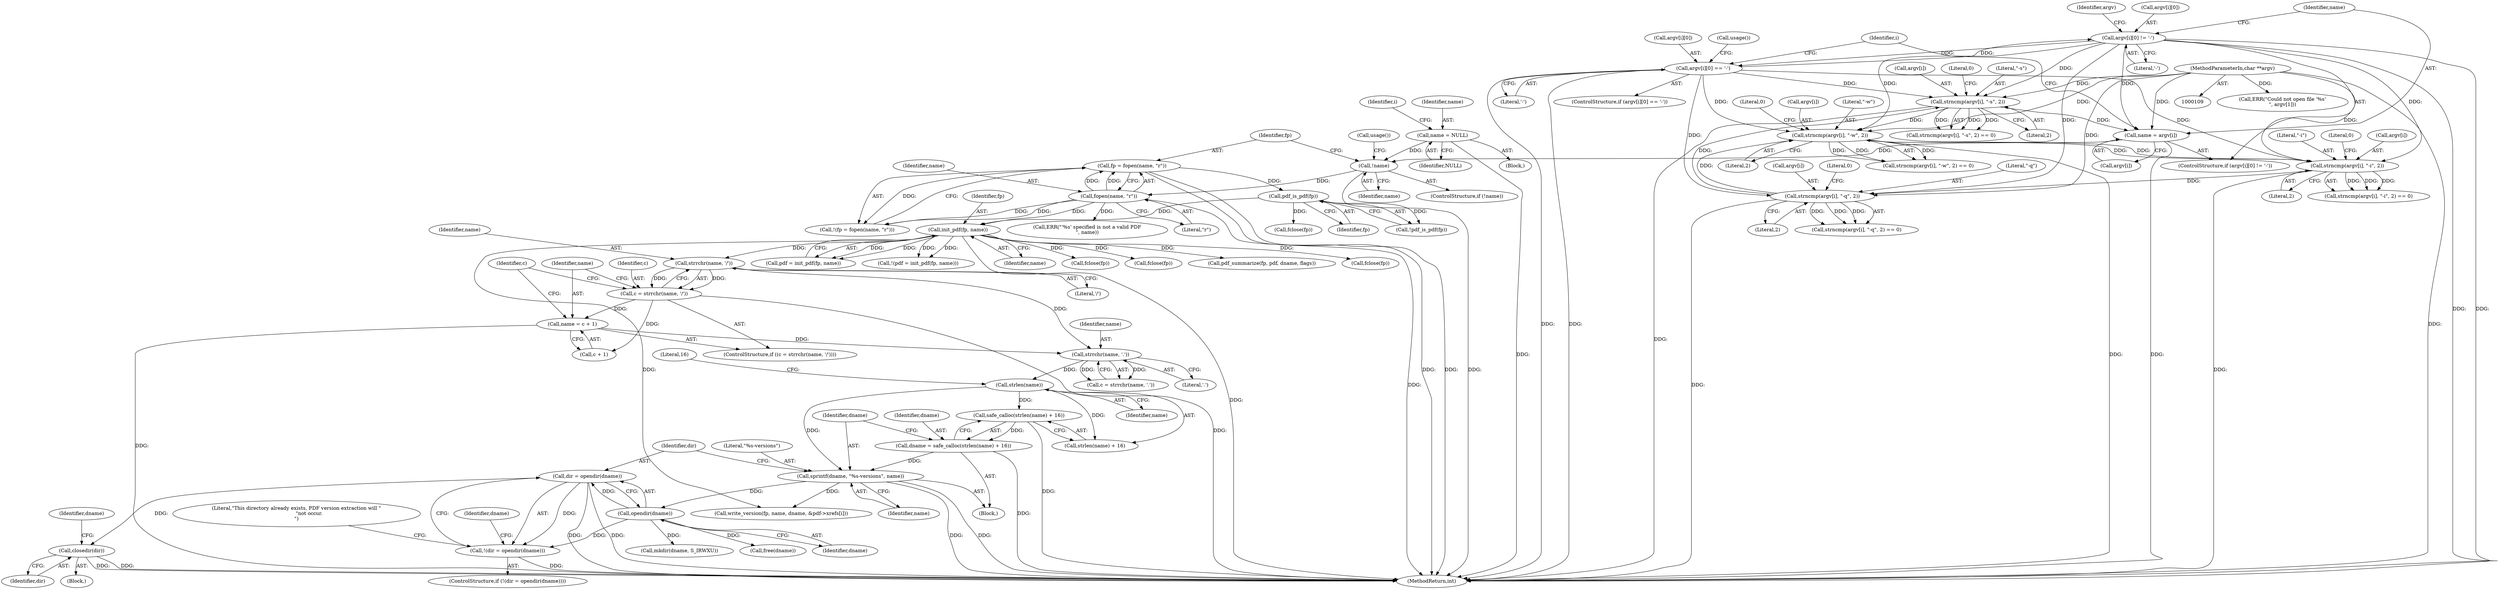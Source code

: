 digraph "0_pdfresurrect_0c4120fffa3dffe97b95c486a120eded82afe8a6@API" {
"1000362" [label="(Call,dir = opendir(dname))"];
"1000364" [label="(Call,opendir(dname))"];
"1000356" [label="(Call,sprintf(dname, \"%s-versions\", name))"];
"1000349" [label="(Call,dname = safe_calloc(strlen(name) + 16))"];
"1000351" [label="(Call,safe_calloc(strlen(name) + 16))"];
"1000353" [label="(Call,strlen(name))"];
"1000342" [label="(Call,strrchr(name, '.'))"];
"1000331" [label="(Call,strrchr(name, '/'))"];
"1000262" [label="(Call,init_pdf(fp, name))"];
"1000247" [label="(Call,pdf_is_pdf(fp))"];
"1000230" [label="(Call,fp = fopen(name, \"r\"))"];
"1000232" [label="(Call,fopen(name, \"r\"))"];
"1000225" [label="(Call,!name)"];
"1000209" [label="(Call,name = argv[i])"];
"1000190" [label="(Call,strncmp(argv[i], \"-s\", 2))"];
"1000177" [label="(Call,strncmp(argv[i], \"-q\", 2))"];
"1000216" [label="(Call,argv[i][0] == '-')"];
"1000202" [label="(Call,argv[i][0] != '-')"];
"1000164" [label="(Call,strncmp(argv[i], \"-i\", 2))"];
"1000151" [label="(Call,strncmp(argv[i], \"-w\", 2))"];
"1000111" [label="(MethodParameterIn,char **argv)"];
"1000136" [label="(Call,name = NULL)"];
"1000334" [label="(Call,name = c + 1)"];
"1000329" [label="(Call,c = strrchr(name, '/'))"];
"1000361" [label="(Call,!(dir = opendir(dname)))"];
"1000375" [label="(Call,closedir(dir))"];
"1000219" [label="(Identifier,argv)"];
"1000203" [label="(Call,argv[i][0])"];
"1000248" [label="(Identifier,fp)"];
"1000343" [label="(Identifier,name)"];
"1000168" [label="(Literal,\"-i\")"];
"1000246" [label="(Call,!pdf_is_pdf(fp))"];
"1000438" [label="(MethodReturn,int)"];
"1000377" [label="(Call,free(dname))"];
"1000112" [label="(Block,)"];
"1000263" [label="(Identifier,fp)"];
"1000262" [label="(Call,init_pdf(fp, name))"];
"1000217" [label="(Call,argv[i][0])"];
"1000356" [label="(Call,sprintf(dname, \"%s-versions\", name))"];
"1000189" [label="(Call,strncmp(argv[i], \"-s\", 2) == 0)"];
"1000194" [label="(Literal,\"-s\")"];
"1000331" [label="(Call,strrchr(name, '/'))"];
"1000169" [label="(Literal,2)"];
"1000170" [label="(Literal,0)"];
"1000351" [label="(Call,safe_calloc(strlen(name) + 16))"];
"1000209" [label="(Call,name = argv[i])"];
"1000195" [label="(Literal,2)"];
"1000165" [label="(Call,argv[i])"];
"1000178" [label="(Call,argv[i])"];
"1000164" [label="(Call,strncmp(argv[i], \"-i\", 2))"];
"1000141" [label="(Identifier,i)"];
"1000353" [label="(Call,strlen(name))"];
"1000260" [label="(Call,pdf = init_pdf(fp, name))"];
"1000234" [label="(Literal,\"r\")"];
"1000362" [label="(Call,dir = opendir(dname))"];
"1000370" [label="(Block,)"];
"1000191" [label="(Call,argv[i])"];
"1000226" [label="(Identifier,name)"];
"1000177" [label="(Call,strncmp(argv[i], \"-q\", 2))"];
"1000259" [label="(Call,!(pdf = init_pdf(fp, name)))"];
"1000208" [label="(Literal,'-')"];
"1000111" [label="(MethodParameterIn,char **argv)"];
"1000330" [label="(Identifier,c)"];
"1000155" [label="(Literal,\"-w\")"];
"1000403" [label="(Call,write_version(fp, name, dname, &pdf->xrefs[i]))"];
"1000349" [label="(Call,dname = safe_calloc(strlen(name) + 16))"];
"1000332" [label="(Identifier,name)"];
"1000182" [label="(Literal,2)"];
"1000183" [label="(Literal,0)"];
"1000361" [label="(Call,!(dir = opendir(dname)))"];
"1000264" [label="(Identifier,name)"];
"1000336" [label="(Call,c + 1)"];
"1000136" [label="(Call,name = NULL)"];
"1000224" [label="(ControlStructure,if (!name))"];
"1000352" [label="(Call,strlen(name) + 16)"];
"1000157" [label="(Literal,0)"];
"1000340" [label="(Call,c = strrchr(name, '.'))"];
"1000365" [label="(Identifier,dname)"];
"1000366" [label="(Call,mkdir(dname, S_IRWXU))"];
"1000156" [label="(Literal,2)"];
"1000327" [label="(Block,)"];
"1000359" [label="(Identifier,name)"];
"1000210" [label="(Identifier,name)"];
"1000354" [label="(Identifier,name)"];
"1000335" [label="(Identifier,name)"];
"1000137" [label="(Identifier,name)"];
"1000181" [label="(Literal,\"-q\")"];
"1000329" [label="(Call,c = strrchr(name, '/'))"];
"1000266" [label="(Call,fclose(fp))"];
"1000190" [label="(Call,strncmp(argv[i], \"-s\", 2))"];
"1000150" [label="(Call,strncmp(argv[i], \"-w\", 2) == 0)"];
"1000151" [label="(Call,strncmp(argv[i], \"-w\", 2))"];
"1000342" [label="(Call,strrchr(name, '.'))"];
"1000375" [label="(Call,closedir(dir))"];
"1000227" [label="(Call,usage())"];
"1000201" [label="(ControlStructure,if (argv[i][0] != '-'))"];
"1000196" [label="(Literal,0)"];
"1000341" [label="(Identifier,c)"];
"1000176" [label="(Call,strncmp(argv[i], \"-q\", 2) == 0)"];
"1000231" [label="(Identifier,fp)"];
"1000236" [label="(Call,ERR(\"Could not open file '%s'\n\", argv[1]))"];
"1000344" [label="(Literal,'.')"];
"1000316" [label="(Call,fclose(fp))"];
"1000215" [label="(ControlStructure,if (argv[i][0] == '-'))"];
"1000223" [label="(Call,usage())"];
"1000372" [label="(Literal,\"This directory already exists, PDF version extraction will \"\n                \"not occur.\n\")"];
"1000225" [label="(Call,!name)"];
"1000357" [label="(Identifier,dname)"];
"1000355" [label="(Literal,16)"];
"1000147" [label="(Identifier,i)"];
"1000363" [label="(Identifier,dir)"];
"1000222" [label="(Literal,'-')"];
"1000360" [label="(ControlStructure,if (!(dir = opendir(dname))))"];
"1000211" [label="(Call,argv[i])"];
"1000413" [label="(Call,pdf_summarize(fp, pdf, dname, flags))"];
"1000373" [label="(Call,fclose(fp))"];
"1000202" [label="(Call,argv[i][0] != '-')"];
"1000233" [label="(Identifier,name)"];
"1000163" [label="(Call,strncmp(argv[i], \"-i\", 2) == 0)"];
"1000230" [label="(Call,fp = fopen(name, \"r\"))"];
"1000229" [label="(Call,!(fp = fopen(name, \"r\")))"];
"1000367" [label="(Identifier,dname)"];
"1000232" [label="(Call,fopen(name, \"r\"))"];
"1000216" [label="(Call,argv[i][0] == '-')"];
"1000253" [label="(Call,fclose(fp))"];
"1000334" [label="(Call,name = c + 1)"];
"1000376" [label="(Identifier,dir)"];
"1000333" [label="(Literal,'/')"];
"1000350" [label="(Identifier,dname)"];
"1000378" [label="(Identifier,dname)"];
"1000358" [label="(Literal,\"%s-versions\")"];
"1000250" [label="(Call,ERR(\"'%s' specified is not a valid PDF\n\", name))"];
"1000247" [label="(Call,pdf_is_pdf(fp))"];
"1000152" [label="(Call,argv[i])"];
"1000328" [label="(ControlStructure,if ((c = strrchr(name, '/'))))"];
"1000138" [label="(Identifier,NULL)"];
"1000364" [label="(Call,opendir(dname))"];
"1000362" -> "1000361"  [label="AST: "];
"1000362" -> "1000364"  [label="CFG: "];
"1000363" -> "1000362"  [label="AST: "];
"1000364" -> "1000362"  [label="AST: "];
"1000361" -> "1000362"  [label="CFG: "];
"1000362" -> "1000438"  [label="DDG: "];
"1000362" -> "1000438"  [label="DDG: "];
"1000362" -> "1000361"  [label="DDG: "];
"1000364" -> "1000362"  [label="DDG: "];
"1000362" -> "1000375"  [label="DDG: "];
"1000364" -> "1000365"  [label="CFG: "];
"1000365" -> "1000364"  [label="AST: "];
"1000364" -> "1000361"  [label="DDG: "];
"1000356" -> "1000364"  [label="DDG: "];
"1000364" -> "1000366"  [label="DDG: "];
"1000364" -> "1000377"  [label="DDG: "];
"1000356" -> "1000327"  [label="AST: "];
"1000356" -> "1000359"  [label="CFG: "];
"1000357" -> "1000356"  [label="AST: "];
"1000358" -> "1000356"  [label="AST: "];
"1000359" -> "1000356"  [label="AST: "];
"1000363" -> "1000356"  [label="CFG: "];
"1000356" -> "1000438"  [label="DDG: "];
"1000356" -> "1000438"  [label="DDG: "];
"1000349" -> "1000356"  [label="DDG: "];
"1000353" -> "1000356"  [label="DDG: "];
"1000356" -> "1000403"  [label="DDG: "];
"1000349" -> "1000327"  [label="AST: "];
"1000349" -> "1000351"  [label="CFG: "];
"1000350" -> "1000349"  [label="AST: "];
"1000351" -> "1000349"  [label="AST: "];
"1000357" -> "1000349"  [label="CFG: "];
"1000349" -> "1000438"  [label="DDG: "];
"1000351" -> "1000349"  [label="DDG: "];
"1000351" -> "1000352"  [label="CFG: "];
"1000352" -> "1000351"  [label="AST: "];
"1000351" -> "1000438"  [label="DDG: "];
"1000353" -> "1000351"  [label="DDG: "];
"1000353" -> "1000352"  [label="AST: "];
"1000353" -> "1000354"  [label="CFG: "];
"1000354" -> "1000353"  [label="AST: "];
"1000355" -> "1000353"  [label="CFG: "];
"1000353" -> "1000352"  [label="DDG: "];
"1000342" -> "1000353"  [label="DDG: "];
"1000342" -> "1000340"  [label="AST: "];
"1000342" -> "1000344"  [label="CFG: "];
"1000343" -> "1000342"  [label="AST: "];
"1000344" -> "1000342"  [label="AST: "];
"1000340" -> "1000342"  [label="CFG: "];
"1000342" -> "1000340"  [label="DDG: "];
"1000342" -> "1000340"  [label="DDG: "];
"1000331" -> "1000342"  [label="DDG: "];
"1000334" -> "1000342"  [label="DDG: "];
"1000331" -> "1000329"  [label="AST: "];
"1000331" -> "1000333"  [label="CFG: "];
"1000332" -> "1000331"  [label="AST: "];
"1000333" -> "1000331"  [label="AST: "];
"1000329" -> "1000331"  [label="CFG: "];
"1000331" -> "1000329"  [label="DDG: "];
"1000331" -> "1000329"  [label="DDG: "];
"1000262" -> "1000331"  [label="DDG: "];
"1000262" -> "1000260"  [label="AST: "];
"1000262" -> "1000264"  [label="CFG: "];
"1000263" -> "1000262"  [label="AST: "];
"1000264" -> "1000262"  [label="AST: "];
"1000260" -> "1000262"  [label="CFG: "];
"1000262" -> "1000438"  [label="DDG: "];
"1000262" -> "1000259"  [label="DDG: "];
"1000262" -> "1000259"  [label="DDG: "];
"1000262" -> "1000260"  [label="DDG: "];
"1000262" -> "1000260"  [label="DDG: "];
"1000247" -> "1000262"  [label="DDG: "];
"1000232" -> "1000262"  [label="DDG: "];
"1000262" -> "1000266"  [label="DDG: "];
"1000262" -> "1000316"  [label="DDG: "];
"1000262" -> "1000373"  [label="DDG: "];
"1000262" -> "1000403"  [label="DDG: "];
"1000262" -> "1000413"  [label="DDG: "];
"1000247" -> "1000246"  [label="AST: "];
"1000247" -> "1000248"  [label="CFG: "];
"1000248" -> "1000247"  [label="AST: "];
"1000246" -> "1000247"  [label="CFG: "];
"1000247" -> "1000246"  [label="DDG: "];
"1000230" -> "1000247"  [label="DDG: "];
"1000247" -> "1000253"  [label="DDG: "];
"1000230" -> "1000229"  [label="AST: "];
"1000230" -> "1000232"  [label="CFG: "];
"1000231" -> "1000230"  [label="AST: "];
"1000232" -> "1000230"  [label="AST: "];
"1000229" -> "1000230"  [label="CFG: "];
"1000230" -> "1000438"  [label="DDG: "];
"1000230" -> "1000438"  [label="DDG: "];
"1000230" -> "1000229"  [label="DDG: "];
"1000232" -> "1000230"  [label="DDG: "];
"1000232" -> "1000230"  [label="DDG: "];
"1000232" -> "1000234"  [label="CFG: "];
"1000233" -> "1000232"  [label="AST: "];
"1000234" -> "1000232"  [label="AST: "];
"1000232" -> "1000438"  [label="DDG: "];
"1000232" -> "1000229"  [label="DDG: "];
"1000232" -> "1000229"  [label="DDG: "];
"1000225" -> "1000232"  [label="DDG: "];
"1000232" -> "1000250"  [label="DDG: "];
"1000225" -> "1000224"  [label="AST: "];
"1000225" -> "1000226"  [label="CFG: "];
"1000226" -> "1000225"  [label="AST: "];
"1000227" -> "1000225"  [label="CFG: "];
"1000231" -> "1000225"  [label="CFG: "];
"1000225" -> "1000438"  [label="DDG: "];
"1000209" -> "1000225"  [label="DDG: "];
"1000136" -> "1000225"  [label="DDG: "];
"1000209" -> "1000201"  [label="AST: "];
"1000209" -> "1000211"  [label="CFG: "];
"1000210" -> "1000209"  [label="AST: "];
"1000211" -> "1000209"  [label="AST: "];
"1000147" -> "1000209"  [label="CFG: "];
"1000209" -> "1000438"  [label="DDG: "];
"1000190" -> "1000209"  [label="DDG: "];
"1000202" -> "1000209"  [label="DDG: "];
"1000111" -> "1000209"  [label="DDG: "];
"1000190" -> "1000189"  [label="AST: "];
"1000190" -> "1000195"  [label="CFG: "];
"1000191" -> "1000190"  [label="AST: "];
"1000194" -> "1000190"  [label="AST: "];
"1000195" -> "1000190"  [label="AST: "];
"1000196" -> "1000190"  [label="CFG: "];
"1000190" -> "1000438"  [label="DDG: "];
"1000190" -> "1000151"  [label="DDG: "];
"1000190" -> "1000189"  [label="DDG: "];
"1000190" -> "1000189"  [label="DDG: "];
"1000190" -> "1000189"  [label="DDG: "];
"1000177" -> "1000190"  [label="DDG: "];
"1000216" -> "1000190"  [label="DDG: "];
"1000202" -> "1000190"  [label="DDG: "];
"1000111" -> "1000190"  [label="DDG: "];
"1000177" -> "1000176"  [label="AST: "];
"1000177" -> "1000182"  [label="CFG: "];
"1000178" -> "1000177"  [label="AST: "];
"1000181" -> "1000177"  [label="AST: "];
"1000182" -> "1000177"  [label="AST: "];
"1000183" -> "1000177"  [label="CFG: "];
"1000177" -> "1000438"  [label="DDG: "];
"1000177" -> "1000151"  [label="DDG: "];
"1000177" -> "1000176"  [label="DDG: "];
"1000177" -> "1000176"  [label="DDG: "];
"1000177" -> "1000176"  [label="DDG: "];
"1000216" -> "1000177"  [label="DDG: "];
"1000202" -> "1000177"  [label="DDG: "];
"1000164" -> "1000177"  [label="DDG: "];
"1000111" -> "1000177"  [label="DDG: "];
"1000216" -> "1000215"  [label="AST: "];
"1000216" -> "1000222"  [label="CFG: "];
"1000217" -> "1000216"  [label="AST: "];
"1000222" -> "1000216"  [label="AST: "];
"1000223" -> "1000216"  [label="CFG: "];
"1000147" -> "1000216"  [label="CFG: "];
"1000216" -> "1000438"  [label="DDG: "];
"1000216" -> "1000438"  [label="DDG: "];
"1000216" -> "1000151"  [label="DDG: "];
"1000216" -> "1000164"  [label="DDG: "];
"1000216" -> "1000202"  [label="DDG: "];
"1000202" -> "1000216"  [label="DDG: "];
"1000202" -> "1000201"  [label="AST: "];
"1000202" -> "1000208"  [label="CFG: "];
"1000203" -> "1000202"  [label="AST: "];
"1000208" -> "1000202"  [label="AST: "];
"1000210" -> "1000202"  [label="CFG: "];
"1000219" -> "1000202"  [label="CFG: "];
"1000202" -> "1000438"  [label="DDG: "];
"1000202" -> "1000438"  [label="DDG: "];
"1000202" -> "1000151"  [label="DDG: "];
"1000202" -> "1000164"  [label="DDG: "];
"1000164" -> "1000163"  [label="AST: "];
"1000164" -> "1000169"  [label="CFG: "];
"1000165" -> "1000164"  [label="AST: "];
"1000168" -> "1000164"  [label="AST: "];
"1000169" -> "1000164"  [label="AST: "];
"1000170" -> "1000164"  [label="CFG: "];
"1000164" -> "1000438"  [label="DDG: "];
"1000164" -> "1000151"  [label="DDG: "];
"1000164" -> "1000163"  [label="DDG: "];
"1000164" -> "1000163"  [label="DDG: "];
"1000164" -> "1000163"  [label="DDG: "];
"1000151" -> "1000164"  [label="DDG: "];
"1000111" -> "1000164"  [label="DDG: "];
"1000151" -> "1000150"  [label="AST: "];
"1000151" -> "1000156"  [label="CFG: "];
"1000152" -> "1000151"  [label="AST: "];
"1000155" -> "1000151"  [label="AST: "];
"1000156" -> "1000151"  [label="AST: "];
"1000157" -> "1000151"  [label="CFG: "];
"1000151" -> "1000438"  [label="DDG: "];
"1000151" -> "1000150"  [label="DDG: "];
"1000151" -> "1000150"  [label="DDG: "];
"1000151" -> "1000150"  [label="DDG: "];
"1000111" -> "1000151"  [label="DDG: "];
"1000111" -> "1000109"  [label="AST: "];
"1000111" -> "1000438"  [label="DDG: "];
"1000111" -> "1000236"  [label="DDG: "];
"1000136" -> "1000112"  [label="AST: "];
"1000136" -> "1000138"  [label="CFG: "];
"1000137" -> "1000136"  [label="AST: "];
"1000138" -> "1000136"  [label="AST: "];
"1000141" -> "1000136"  [label="CFG: "];
"1000136" -> "1000438"  [label="DDG: "];
"1000334" -> "1000328"  [label="AST: "];
"1000334" -> "1000336"  [label="CFG: "];
"1000335" -> "1000334"  [label="AST: "];
"1000336" -> "1000334"  [label="AST: "];
"1000341" -> "1000334"  [label="CFG: "];
"1000334" -> "1000438"  [label="DDG: "];
"1000329" -> "1000334"  [label="DDG: "];
"1000329" -> "1000328"  [label="AST: "];
"1000330" -> "1000329"  [label="AST: "];
"1000335" -> "1000329"  [label="CFG: "];
"1000341" -> "1000329"  [label="CFG: "];
"1000329" -> "1000438"  [label="DDG: "];
"1000329" -> "1000336"  [label="DDG: "];
"1000361" -> "1000360"  [label="AST: "];
"1000367" -> "1000361"  [label="CFG: "];
"1000372" -> "1000361"  [label="CFG: "];
"1000361" -> "1000438"  [label="DDG: "];
"1000375" -> "1000370"  [label="AST: "];
"1000375" -> "1000376"  [label="CFG: "];
"1000376" -> "1000375"  [label="AST: "];
"1000378" -> "1000375"  [label="CFG: "];
"1000375" -> "1000438"  [label="DDG: "];
"1000375" -> "1000438"  [label="DDG: "];
}
